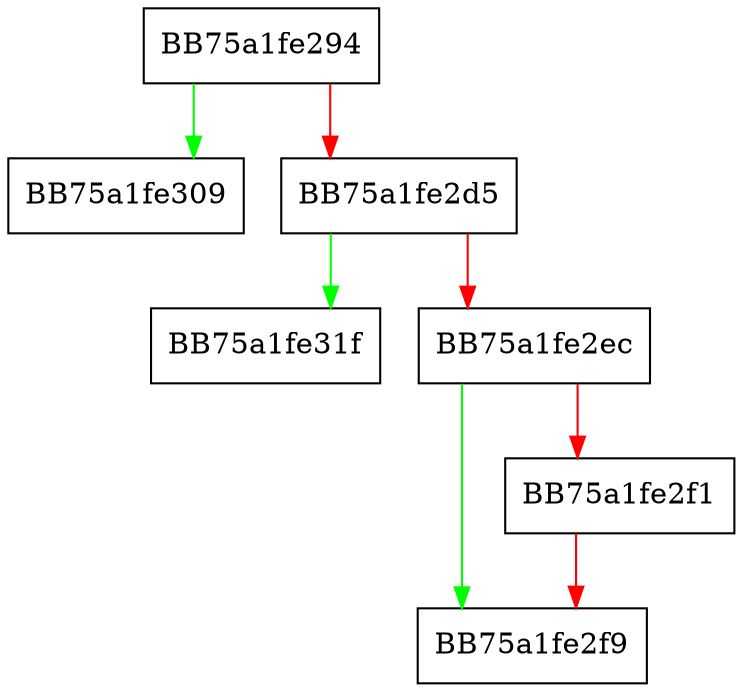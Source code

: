 digraph mplua_checkppid {
  node [shape="box"];
  graph [splines=ortho];
  BB75a1fe294 -> BB75a1fe309 [color="green"];
  BB75a1fe294 -> BB75a1fe2d5 [color="red"];
  BB75a1fe2d5 -> BB75a1fe31f [color="green"];
  BB75a1fe2d5 -> BB75a1fe2ec [color="red"];
  BB75a1fe2ec -> BB75a1fe2f9 [color="green"];
  BB75a1fe2ec -> BB75a1fe2f1 [color="red"];
  BB75a1fe2f1 -> BB75a1fe2f9 [color="red"];
}